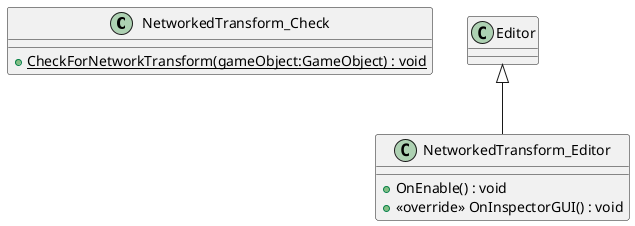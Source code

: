 @startuml
class NetworkedTransform_Check {
    + {static} CheckForNetworkTransform(gameObject:GameObject) : void
}
class NetworkedTransform_Editor {
    + OnEnable() : void
    + <<override>> OnInspectorGUI() : void
}
Editor <|-- NetworkedTransform_Editor
@enduml
